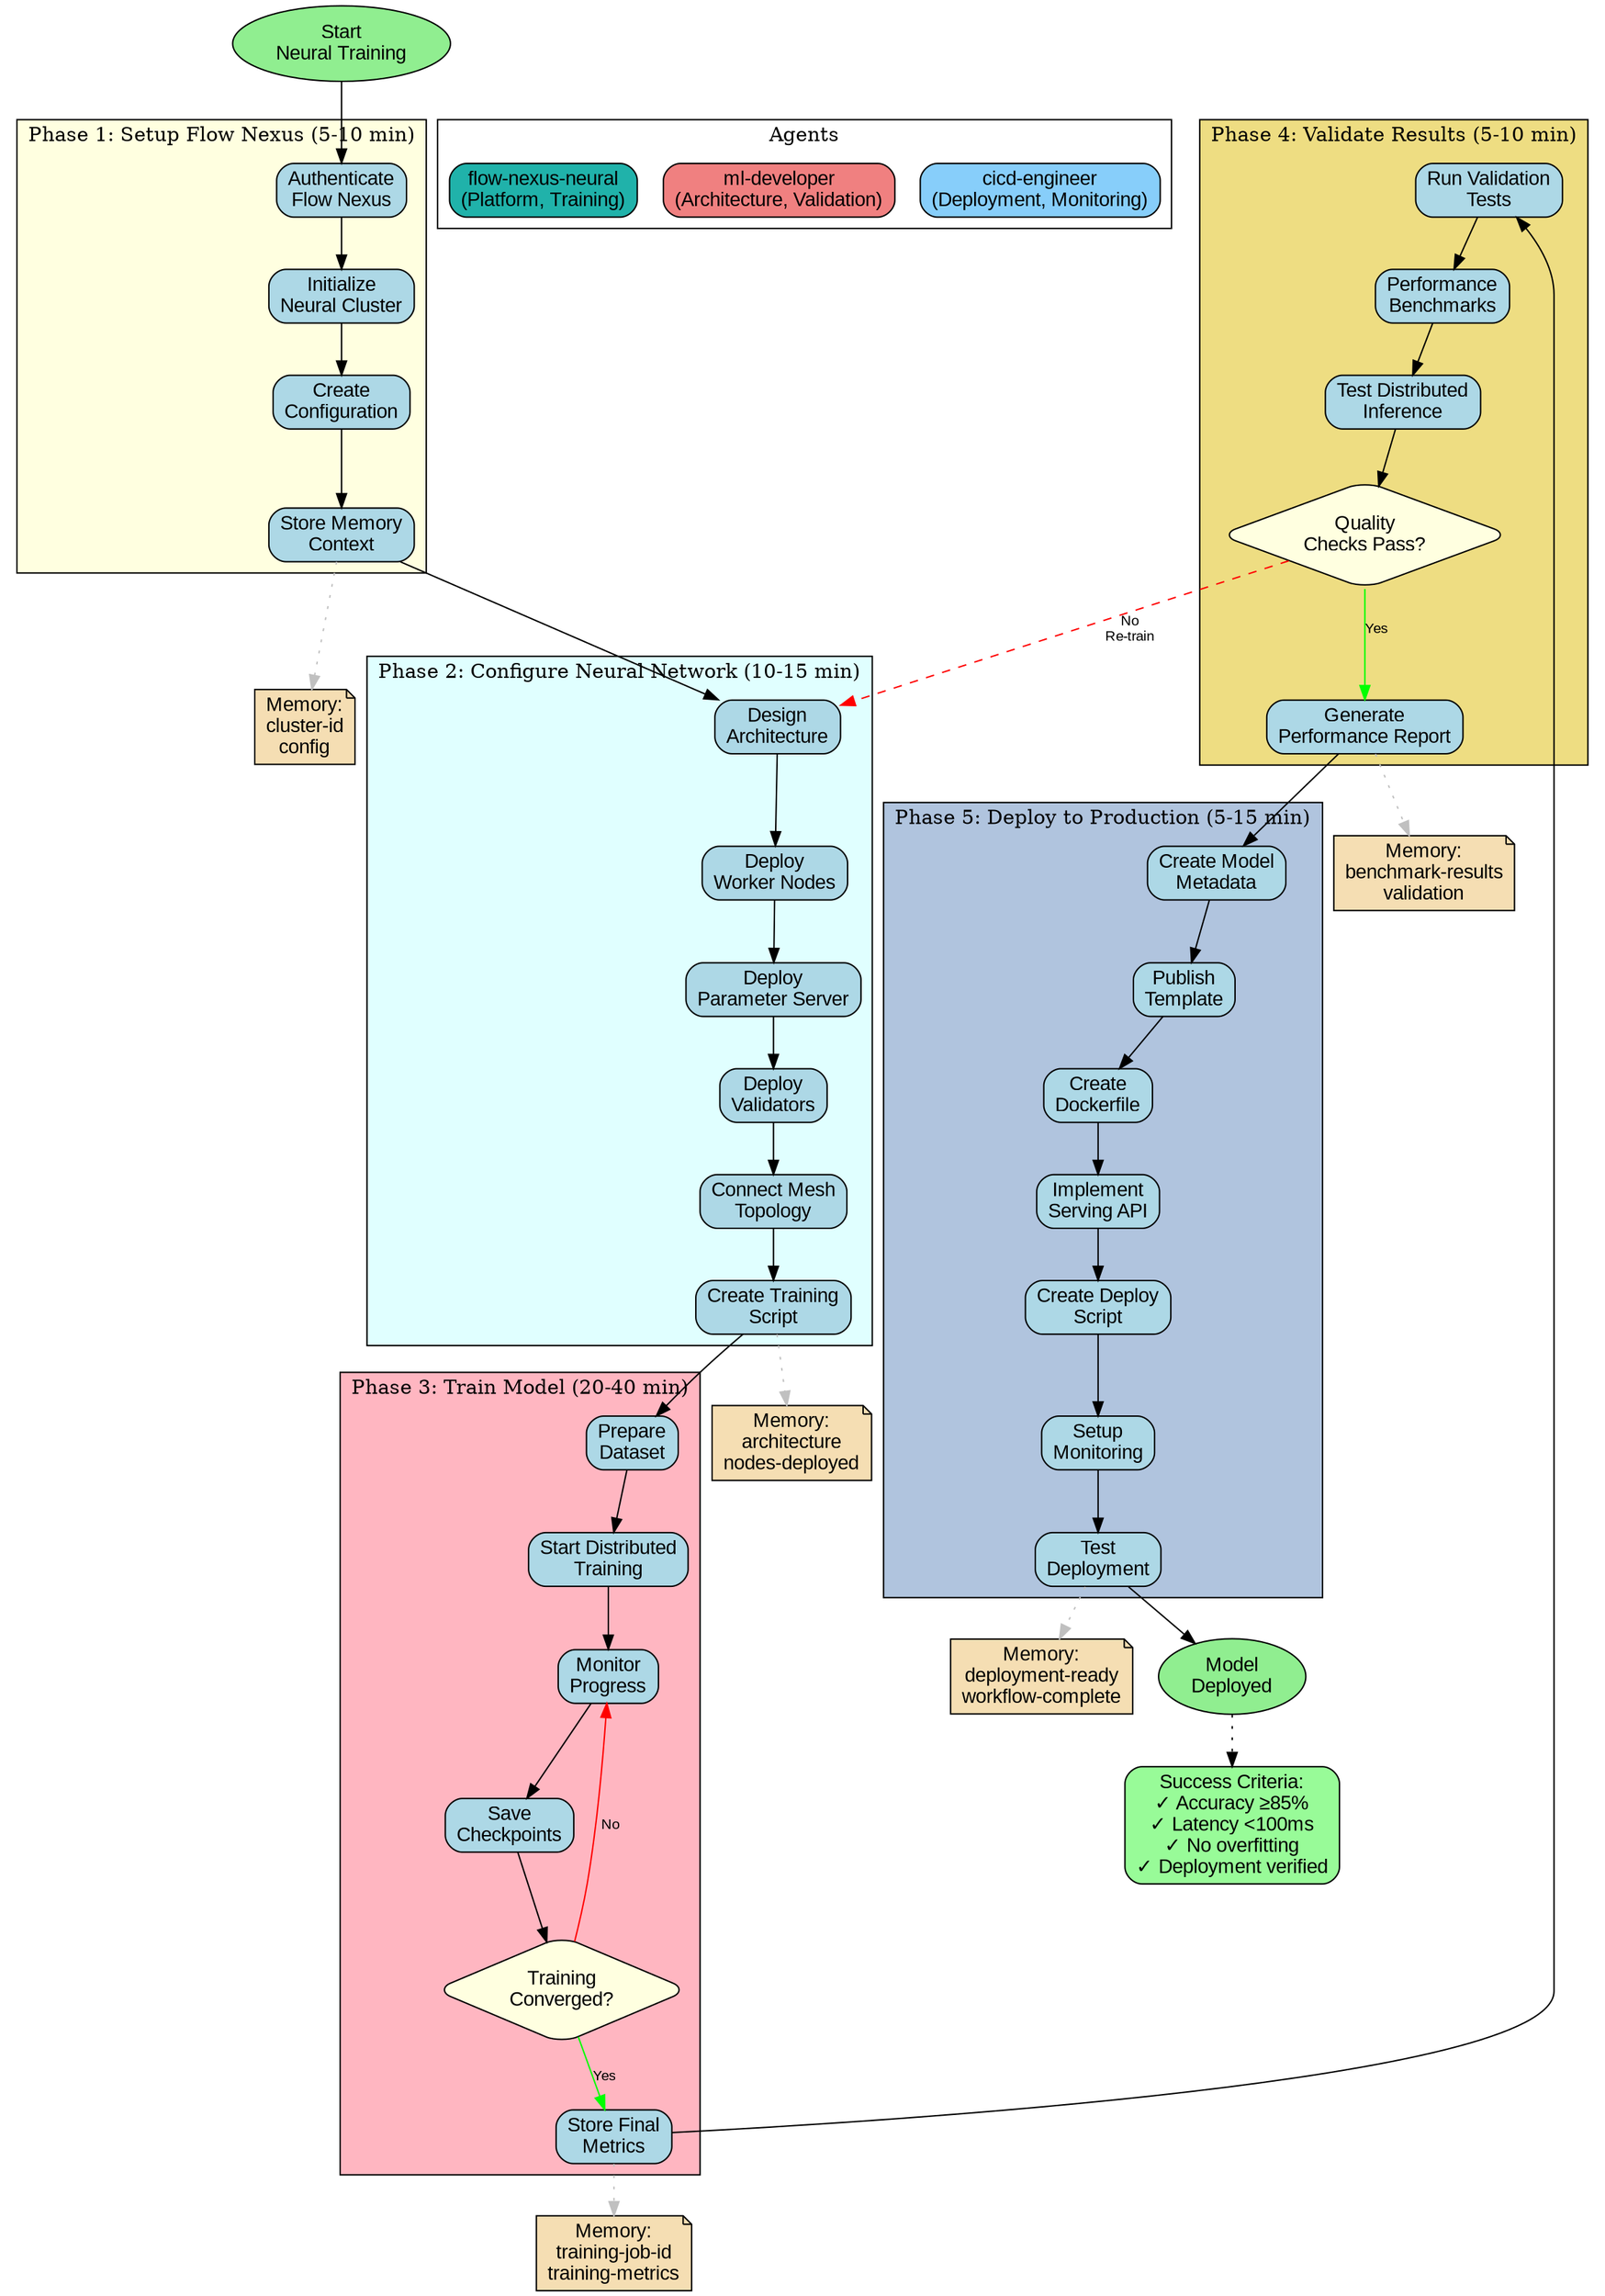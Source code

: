 digraph FlowNexusNeuralTraining {
    rankdir=TB;
    node [shape=box, style="rounded,filled", fillcolor=lightblue, fontname="Arial"];
    edge [fontname="Arial", fontsize=10];

    // Define color scheme
    start [label="Start\nNeural Training", shape=ellipse, fillcolor=lightgreen];
    end [label="Model\nDeployed", shape=ellipse, fillcolor=lightgreen];

    // Phase 1: Setup Flow Nexus
    subgraph cluster_phase1 {
        label="Phase 1: Setup Flow Nexus (5-10 min)";
        style=filled;
        fillcolor=lightyellow;

        auth [label="Authenticate\nFlow Nexus"];
        init_cluster [label="Initialize\nNeural Cluster"];
        create_config [label="Create\nConfiguration"];
        store_context [label="Store Memory\nContext"];

        auth -> init_cluster;
        init_cluster -> create_config;
        create_config -> store_context;
    }

    // Phase 2: Configure Neural Network
    subgraph cluster_phase2 {
        label="Phase 2: Configure Neural Network (10-15 min)";
        style=filled;
        fillcolor=lightcyan;

        design_arch [label="Design\nArchitecture"];
        deploy_workers [label="Deploy\nWorker Nodes"];
        deploy_param [label="Deploy\nParameter Server"];
        deploy_valid [label="Deploy\nValidators"];
        connect_topo [label="Connect Mesh\nTopology"];
        create_script [label="Create Training\nScript"];

        design_arch -> deploy_workers;
        deploy_workers -> deploy_param;
        deploy_param -> deploy_valid;
        deploy_valid -> connect_topo;
        connect_topo -> create_script;
    }

    // Phase 3: Train Model
    subgraph cluster_phase3 {
        label="Phase 3: Train Model (20-40 min)";
        style=filled;
        fillcolor=lightpink;

        prep_dataset [label="Prepare\nDataset"];
        start_training [label="Start Distributed\nTraining"];
        monitor [label="Monitor\nProgress"];
        checkpoint [label="Save\nCheckpoints"];
        converge [label="Training\nConverged?", shape=diamond, fillcolor=lightyellow];
        store_metrics [label="Store Final\nMetrics"];

        prep_dataset -> start_training;
        start_training -> monitor;
        monitor -> checkpoint;
        checkpoint -> converge;
        converge -> monitor [label="No", color=red];
        converge -> store_metrics [label="Yes", color=green];
    }

    // Phase 4: Validate Results
    subgraph cluster_phase4 {
        label="Phase 4: Validate Results (5-10 min)";
        style=filled;
        fillcolor=lightgoldenrod;

        run_validation [label="Run Validation\nTests"];
        benchmark [label="Performance\nBenchmarks"];
        test_inference [label="Test Distributed\nInference"];
        check_quality [label="Quality\nChecks Pass?", shape=diamond, fillcolor=lightyellow];
        generate_report [label="Generate\nPerformance Report"];

        run_validation -> benchmark;
        benchmark -> test_inference;
        test_inference -> check_quality;
        check_quality -> generate_report [label="Yes", color=green];
        check_quality -> design_arch [label="No\nRe-train", color=red, style=dashed];
    }

    // Phase 5: Deploy to Production
    subgraph cluster_phase5 {
        label="Phase 5: Deploy to Production (5-15 min)";
        style=filled;
        fillcolor=lightsteelblue;

        create_metadata [label="Create Model\nMetadata"];
        publish_template [label="Publish\nTemplate"];
        create_docker [label="Create\nDockerfile"];
        create_api [label="Implement\nServing API"];
        deploy_script [label="Create Deploy\nScript"];
        setup_monitor [label="Setup\nMonitoring"];
        test_deploy [label="Test\nDeployment"];

        create_metadata -> publish_template;
        publish_template -> create_docker;
        create_docker -> create_api;
        create_api -> deploy_script;
        deploy_script -> setup_monitor;
        setup_monitor -> test_deploy;
    }

    // Main workflow connections
    start -> auth;
    store_context -> design_arch;
    create_script -> prep_dataset;
    store_metrics -> run_validation;
    generate_report -> create_metadata;
    test_deploy -> end;

    // Agent annotations
    subgraph cluster_agents {
        label="Agents";
        style=filled;
        fillcolor=white;

        ml_dev [label="ml-developer\n(Architecture, Validation)", shape=box, fillcolor=lightcoral];
        flow_nexus [label="flow-nexus-neural\n(Platform, Training)", shape=box, fillcolor=lightseagreen];
        cicd [label="cicd-engineer\n(Deployment, Monitoring)", shape=box, fillcolor=lightskyblue];
    }

    // Agent responsibilities (invisible edges for layout)
    ml_dev -> design_arch [style=invis];
    flow_nexus -> init_cluster [style=invis];
    cicd -> create_docker [style=invis];

    // Memory coordination points
    memory1 [label="Memory:\ncluster-id\nconfig", shape=note, fillcolor=wheat];
    memory2 [label="Memory:\narchitecture\nnodes-deployed", shape=note, fillcolor=wheat];
    memory3 [label="Memory:\ntraining-job-id\ntraining-metrics", shape=note, fillcolor=wheat];
    memory4 [label="Memory:\nbenchmark-results\nvalidation", shape=note, fillcolor=wheat];
    memory5 [label="Memory:\ndeployment-ready\nworkflow-complete", shape=note, fillcolor=wheat];

    store_context -> memory1 [style=dotted, color=gray];
    create_script -> memory2 [style=dotted, color=gray];
    store_metrics -> memory3 [style=dotted, color=gray];
    generate_report -> memory4 [style=dotted, color=gray];
    test_deploy -> memory5 [style=dotted, color=gray];

    // Success criteria
    criteria [label="Success Criteria:\n✓ Accuracy ≥85%\n✓ Latency <100ms\n✓ No overfitting\n✓ Deployment verified",
              shape=box, fillcolor=palegreen];

    end -> criteria [style=dotted];
}
